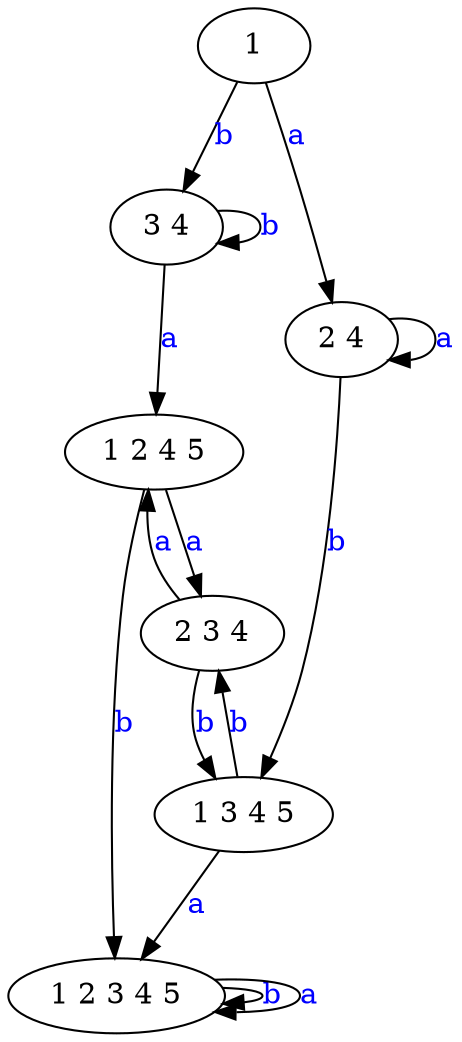 digraph G {
	"1"->"3 4"[ label=<<font color="blue">b</font>> ];
	"3 4"->"3 4"[ label=<<font color="blue">b</font>> ];
	"1 3 4 5"->"2 3 4"[ label=<<font color="blue">b</font>> ];
	"1 2 4 5"->"2 3 4"[ label=<<font color="blue">a</font>> ];
	"2 3 4"->"1 3 4 5"[ label=<<font color="blue">b</font>> ];
	"2 3 4"->"1 2 4 5"[ label=<<font color="blue">a</font>> ];
	"1"->"2 4"[ label=<<font color="blue">a</font>> ];
	"2 4"->"2 4"[ label=<<font color="blue">a</font>> ];
	"1 2 3 4 5"->"1 2 3 4 5"[ label=<<font color="blue">b</font>> ];
	"2 4"->"1 3 4 5"[ label=<<font color="blue">b</font>> ];
	"3 4"->"1 2 4 5"[ label=<<font color="blue">a</font>> ];
	"1 3 4 5"->"1 2 3 4 5"[ label=<<font color="blue">a</font>> ];
	"1 2 3 4 5"->"1 2 3 4 5"[ label=<<font color="blue">a</font>> ];
	"1 2 4 5"->"1 2 3 4 5"[ label=<<font color="blue">b</font>> ];
	"1 2 3 4 5";
	"1 2 4 5";
	"1 3 4 5";
	"1";
	"2 3 4";
	"2 4";
	"3 4";

}
